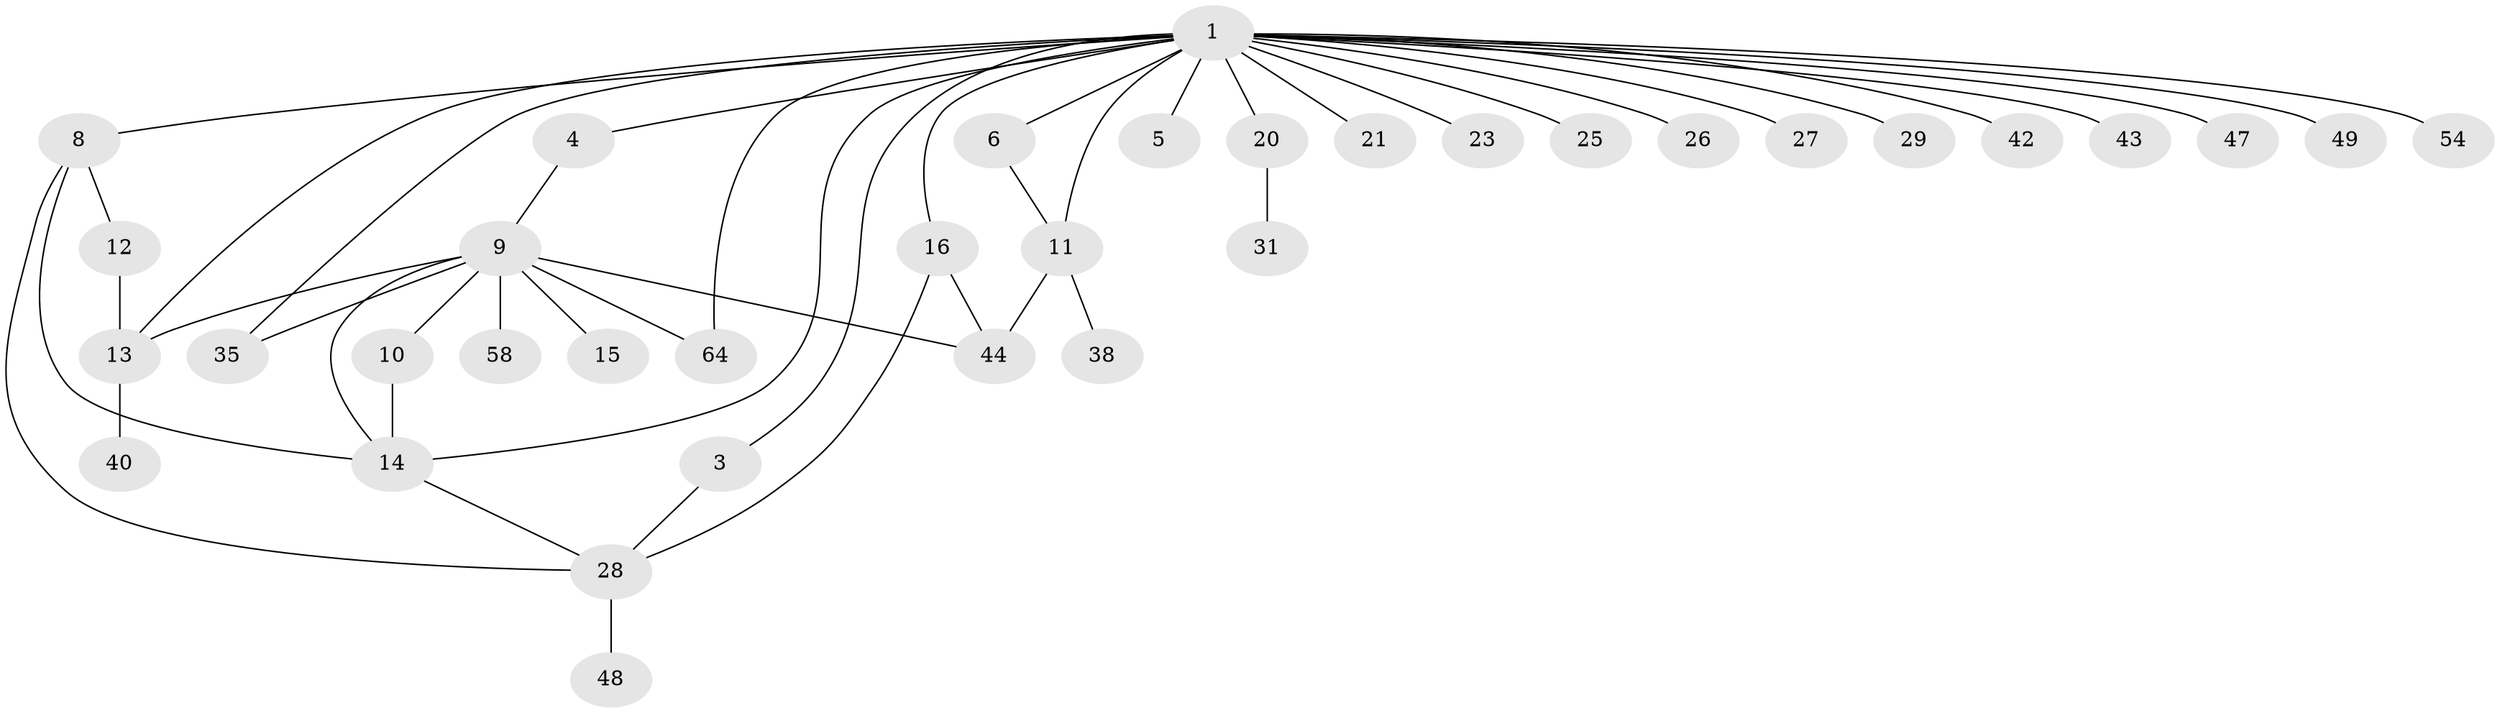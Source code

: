 // original degree distribution, {5: 0.04285714285714286, 27: 0.014285714285714285, 2: 0.22857142857142856, 1: 0.5, 6: 0.04285714285714286, 8: 0.014285714285714285, 4: 0.05714285714285714, 3: 0.1}
// Generated by graph-tools (version 1.1) at 2025/14/03/09/25 04:14:40]
// undirected, 35 vertices, 47 edges
graph export_dot {
graph [start="1"]
  node [color=gray90,style=filled];
  1 [super="+2+7+53+63+68"];
  3 [super="+39"];
  4;
  5;
  6;
  8 [super="+19"];
  9 [super="+18"];
  10;
  11;
  12;
  13 [super="+22"];
  14 [super="+56+52+66+41+37"];
  15 [super="+30+46"];
  16;
  20 [super="+45+65"];
  21 [super="+36+32"];
  23;
  25;
  26;
  27;
  28;
  29;
  31;
  35 [super="+59"];
  38 [super="+67"];
  40;
  42;
  43;
  44 [super="+51"];
  47;
  48 [super="+70"];
  49;
  54;
  58;
  64;
  1 -- 64;
  1 -- 3;
  1 -- 4;
  1 -- 5;
  1 -- 6;
  1 -- 8;
  1 -- 11;
  1 -- 13 [weight=2];
  1 -- 14;
  1 -- 16;
  1 -- 20;
  1 -- 21;
  1 -- 23;
  1 -- 25;
  1 -- 26;
  1 -- 27;
  1 -- 29;
  1 -- 35;
  1 -- 42;
  1 -- 43;
  1 -- 47;
  1 -- 49;
  1 -- 54;
  3 -- 28;
  4 -- 9;
  6 -- 11;
  8 -- 12;
  8 -- 28;
  8 -- 14;
  9 -- 10;
  9 -- 14;
  9 -- 15;
  9 -- 35;
  9 -- 58;
  9 -- 64;
  9 -- 44;
  9 -- 13;
  10 -- 14;
  11 -- 38;
  11 -- 44;
  12 -- 13;
  13 -- 40;
  14 -- 28;
  16 -- 28;
  16 -- 44;
  20 -- 31;
  28 -- 48;
}
